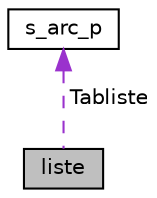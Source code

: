 digraph "liste"
{
  edge [fontname="Helvetica",fontsize="10",labelfontname="Helvetica",labelfontsize="10"];
  node [fontname="Helvetica",fontsize="10",shape=record];
  Node1 [label="liste",height=0.2,width=0.4,color="black", fillcolor="grey75", style="filled", fontcolor="black"];
  Node2 -> Node1 [dir="back",color="darkorchid3",fontsize="10",style="dashed",label=" Tabliste" ,fontname="Helvetica"];
  Node2 [label="s_arc_p",height=0.2,width=0.4,color="black", fillcolor="white", style="filled",URL="$structs__arc__p.html"];
}
